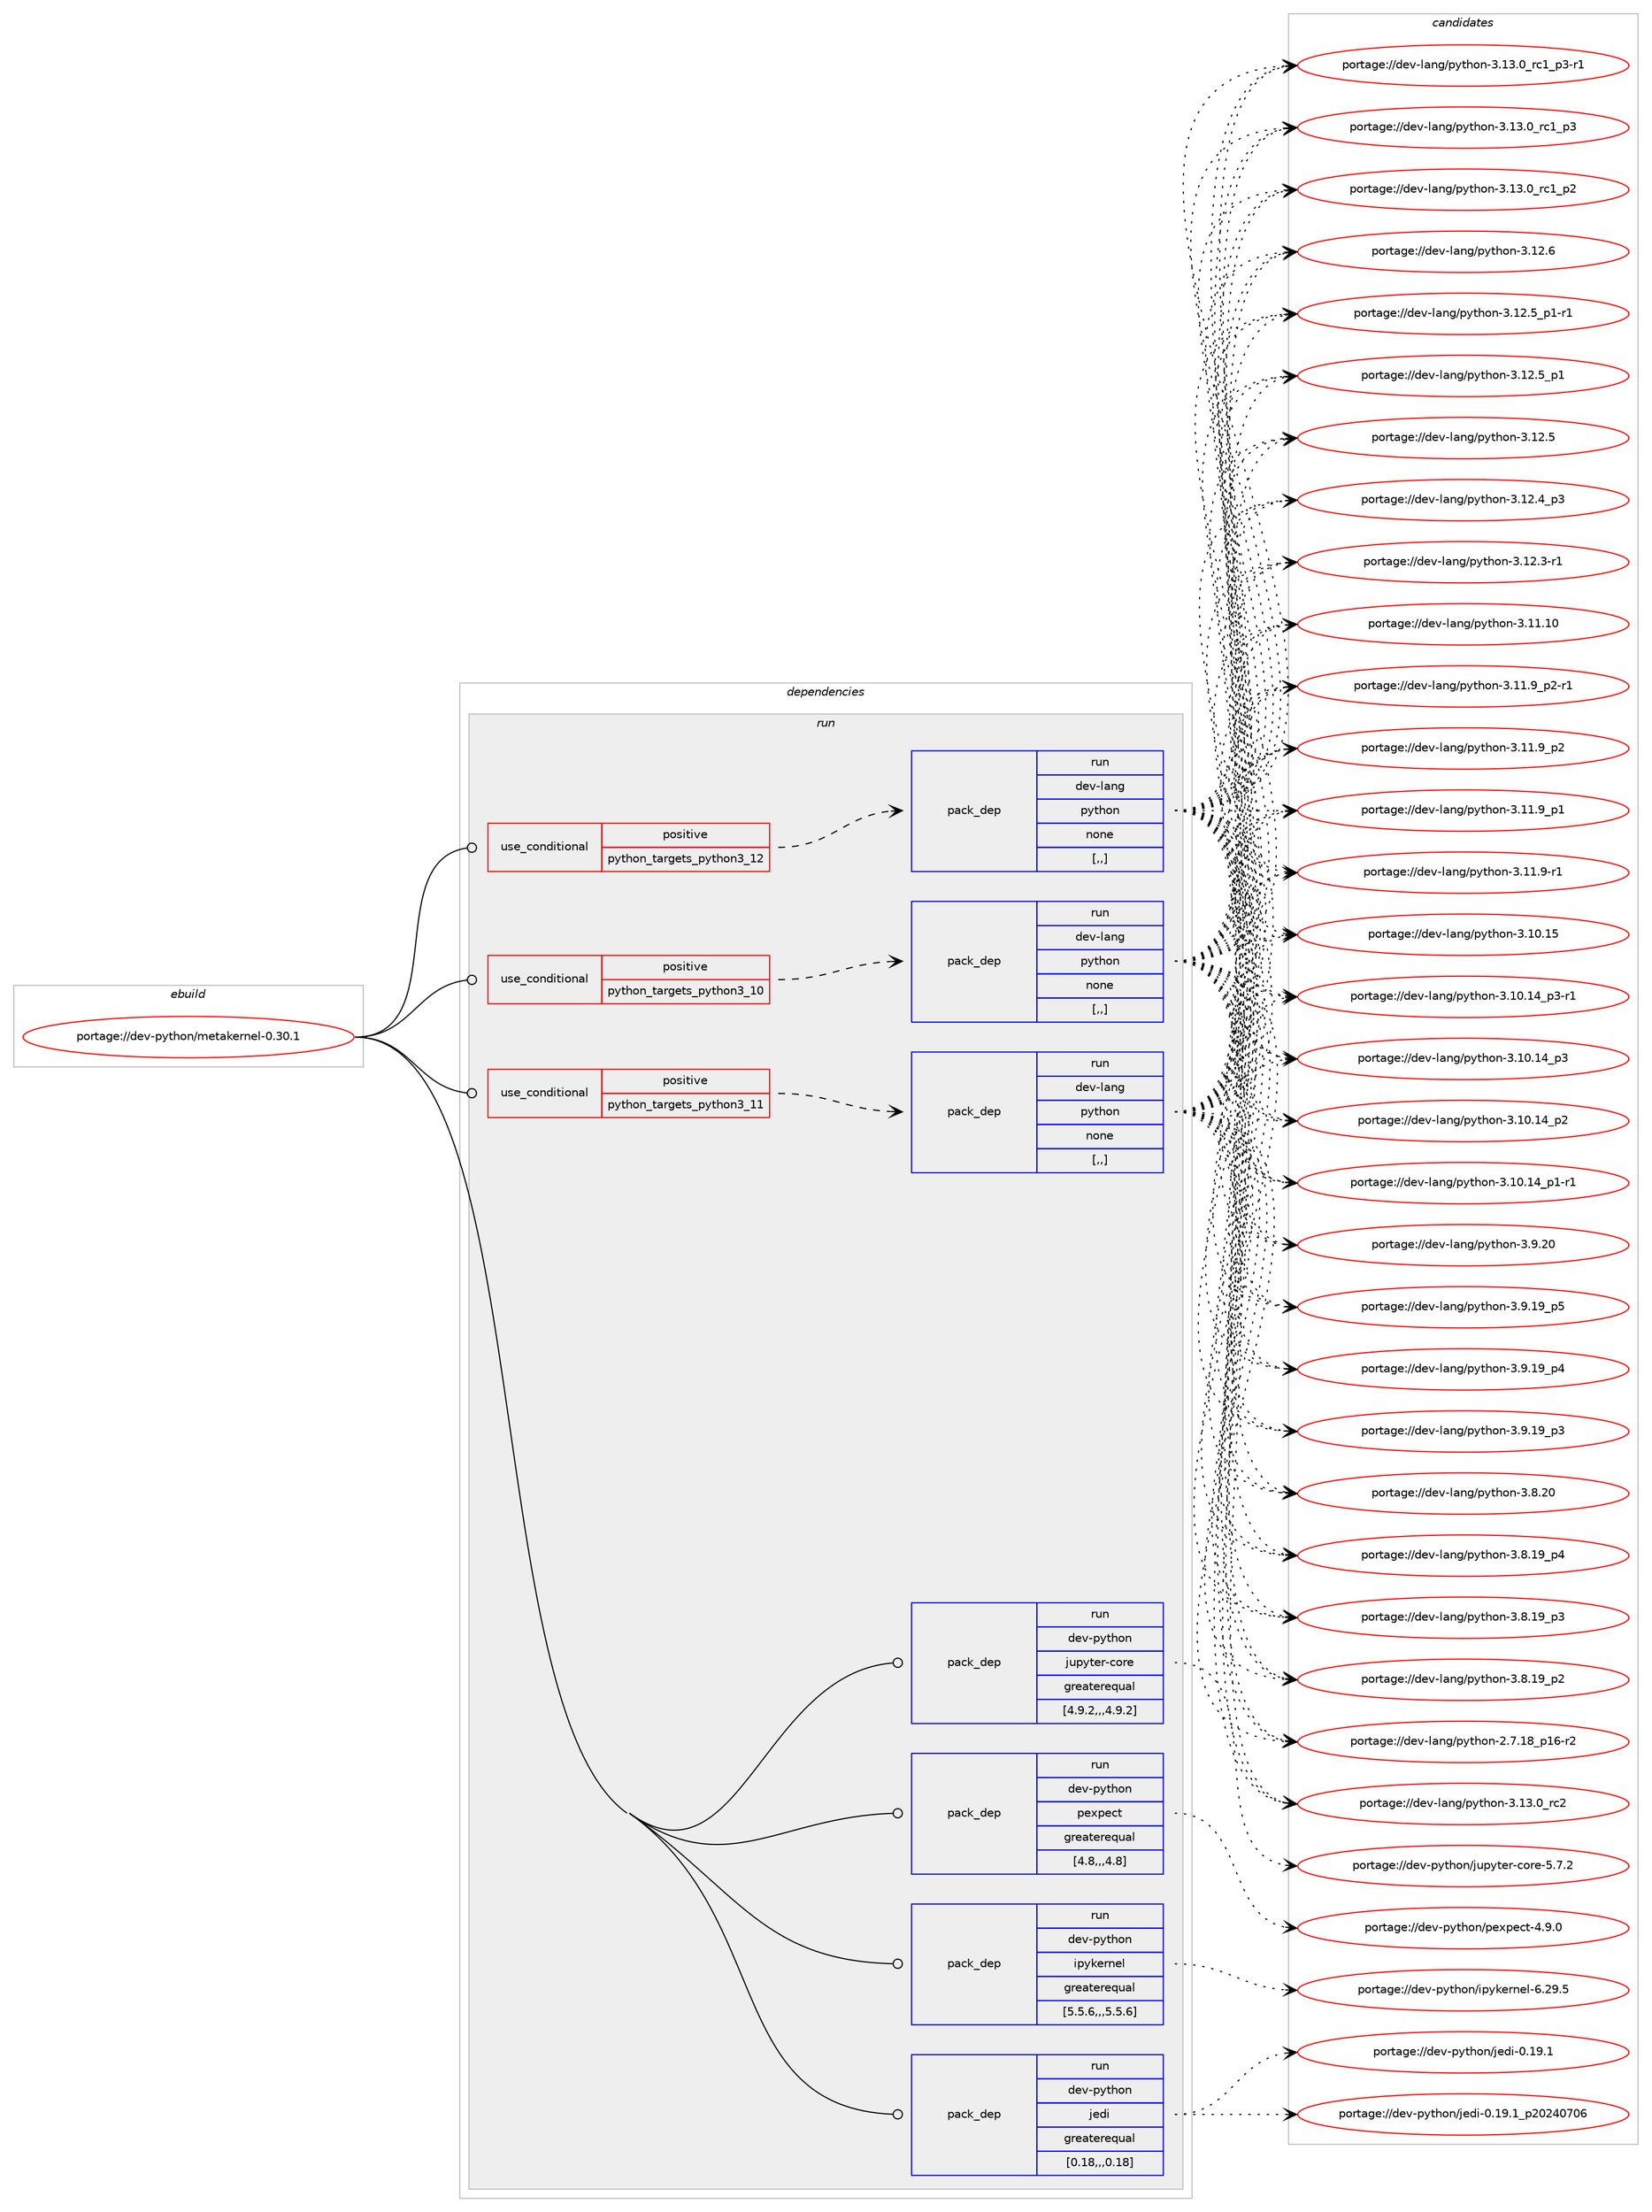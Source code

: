 digraph prolog {

# *************
# Graph options
# *************

newrank=true;
concentrate=true;
compound=true;
graph [rankdir=LR,fontname=Helvetica,fontsize=10,ranksep=1.5];#, ranksep=2.5, nodesep=0.2];
edge  [arrowhead=vee];
node  [fontname=Helvetica,fontsize=10];

# **********
# The ebuild
# **********

subgraph cluster_leftcol {
color=gray;
label=<<i>ebuild</i>>;
id [label="portage://dev-python/metakernel-0.30.1", color=red, width=4, href="../dev-python/metakernel-0.30.1.svg"];
}

# ****************
# The dependencies
# ****************

subgraph cluster_midcol {
color=gray;
label=<<i>dependencies</i>>;
subgraph cluster_compile {
fillcolor="#eeeeee";
style=filled;
label=<<i>compile</i>>;
}
subgraph cluster_compileandrun {
fillcolor="#eeeeee";
style=filled;
label=<<i>compile and run</i>>;
}
subgraph cluster_run {
fillcolor="#eeeeee";
style=filled;
label=<<i>run</i>>;
subgraph cond165130 {
dependency645592 [label=<<TABLE BORDER="0" CELLBORDER="1" CELLSPACING="0" CELLPADDING="4"><TR><TD ROWSPAN="3" CELLPADDING="10">use_conditional</TD></TR><TR><TD>positive</TD></TR><TR><TD>python_targets_python3_10</TD></TR></TABLE>>, shape=none, color=red];
subgraph pack475643 {
dependency645593 [label=<<TABLE BORDER="0" CELLBORDER="1" CELLSPACING="0" CELLPADDING="4" WIDTH="220"><TR><TD ROWSPAN="6" CELLPADDING="30">pack_dep</TD></TR><TR><TD WIDTH="110">run</TD></TR><TR><TD>dev-lang</TD></TR><TR><TD>python</TD></TR><TR><TD>none</TD></TR><TR><TD>[,,]</TD></TR></TABLE>>, shape=none, color=blue];
}
dependency645592:e -> dependency645593:w [weight=20,style="dashed",arrowhead="vee"];
}
id:e -> dependency645592:w [weight=20,style="solid",arrowhead="odot"];
subgraph cond165131 {
dependency645594 [label=<<TABLE BORDER="0" CELLBORDER="1" CELLSPACING="0" CELLPADDING="4"><TR><TD ROWSPAN="3" CELLPADDING="10">use_conditional</TD></TR><TR><TD>positive</TD></TR><TR><TD>python_targets_python3_11</TD></TR></TABLE>>, shape=none, color=red];
subgraph pack475644 {
dependency645595 [label=<<TABLE BORDER="0" CELLBORDER="1" CELLSPACING="0" CELLPADDING="4" WIDTH="220"><TR><TD ROWSPAN="6" CELLPADDING="30">pack_dep</TD></TR><TR><TD WIDTH="110">run</TD></TR><TR><TD>dev-lang</TD></TR><TR><TD>python</TD></TR><TR><TD>none</TD></TR><TR><TD>[,,]</TD></TR></TABLE>>, shape=none, color=blue];
}
dependency645594:e -> dependency645595:w [weight=20,style="dashed",arrowhead="vee"];
}
id:e -> dependency645594:w [weight=20,style="solid",arrowhead="odot"];
subgraph cond165132 {
dependency645596 [label=<<TABLE BORDER="0" CELLBORDER="1" CELLSPACING="0" CELLPADDING="4"><TR><TD ROWSPAN="3" CELLPADDING="10">use_conditional</TD></TR><TR><TD>positive</TD></TR><TR><TD>python_targets_python3_12</TD></TR></TABLE>>, shape=none, color=red];
subgraph pack475645 {
dependency645597 [label=<<TABLE BORDER="0" CELLBORDER="1" CELLSPACING="0" CELLPADDING="4" WIDTH="220"><TR><TD ROWSPAN="6" CELLPADDING="30">pack_dep</TD></TR><TR><TD WIDTH="110">run</TD></TR><TR><TD>dev-lang</TD></TR><TR><TD>python</TD></TR><TR><TD>none</TD></TR><TR><TD>[,,]</TD></TR></TABLE>>, shape=none, color=blue];
}
dependency645596:e -> dependency645597:w [weight=20,style="dashed",arrowhead="vee"];
}
id:e -> dependency645596:w [weight=20,style="solid",arrowhead="odot"];
subgraph pack475646 {
dependency645598 [label=<<TABLE BORDER="0" CELLBORDER="1" CELLSPACING="0" CELLPADDING="4" WIDTH="220"><TR><TD ROWSPAN="6" CELLPADDING="30">pack_dep</TD></TR><TR><TD WIDTH="110">run</TD></TR><TR><TD>dev-python</TD></TR><TR><TD>ipykernel</TD></TR><TR><TD>greaterequal</TD></TR><TR><TD>[5.5.6,,,5.5.6]</TD></TR></TABLE>>, shape=none, color=blue];
}
id:e -> dependency645598:w [weight=20,style="solid",arrowhead="odot"];
subgraph pack475647 {
dependency645599 [label=<<TABLE BORDER="0" CELLBORDER="1" CELLSPACING="0" CELLPADDING="4" WIDTH="220"><TR><TD ROWSPAN="6" CELLPADDING="30">pack_dep</TD></TR><TR><TD WIDTH="110">run</TD></TR><TR><TD>dev-python</TD></TR><TR><TD>jedi</TD></TR><TR><TD>greaterequal</TD></TR><TR><TD>[0.18,,,0.18]</TD></TR></TABLE>>, shape=none, color=blue];
}
id:e -> dependency645599:w [weight=20,style="solid",arrowhead="odot"];
subgraph pack475648 {
dependency645600 [label=<<TABLE BORDER="0" CELLBORDER="1" CELLSPACING="0" CELLPADDING="4" WIDTH="220"><TR><TD ROWSPAN="6" CELLPADDING="30">pack_dep</TD></TR><TR><TD WIDTH="110">run</TD></TR><TR><TD>dev-python</TD></TR><TR><TD>jupyter-core</TD></TR><TR><TD>greaterequal</TD></TR><TR><TD>[4.9.2,,,4.9.2]</TD></TR></TABLE>>, shape=none, color=blue];
}
id:e -> dependency645600:w [weight=20,style="solid",arrowhead="odot"];
subgraph pack475649 {
dependency645601 [label=<<TABLE BORDER="0" CELLBORDER="1" CELLSPACING="0" CELLPADDING="4" WIDTH="220"><TR><TD ROWSPAN="6" CELLPADDING="30">pack_dep</TD></TR><TR><TD WIDTH="110">run</TD></TR><TR><TD>dev-python</TD></TR><TR><TD>pexpect</TD></TR><TR><TD>greaterequal</TD></TR><TR><TD>[4.8,,,4.8]</TD></TR></TABLE>>, shape=none, color=blue];
}
id:e -> dependency645601:w [weight=20,style="solid",arrowhead="odot"];
}
}

# **************
# The candidates
# **************

subgraph cluster_choices {
rank=same;
color=gray;
label=<<i>candidates</i>>;

subgraph choice475643 {
color=black;
nodesep=1;
choice10010111845108971101034711212111610411111045514649514648951149950 [label="portage://dev-lang/python-3.13.0_rc2", color=red, width=4,href="../dev-lang/python-3.13.0_rc2.svg"];
choice1001011184510897110103471121211161041111104551464951464895114994995112514511449 [label="portage://dev-lang/python-3.13.0_rc1_p3-r1", color=red, width=4,href="../dev-lang/python-3.13.0_rc1_p3-r1.svg"];
choice100101118451089711010347112121116104111110455146495146489511499499511251 [label="portage://dev-lang/python-3.13.0_rc1_p3", color=red, width=4,href="../dev-lang/python-3.13.0_rc1_p3.svg"];
choice100101118451089711010347112121116104111110455146495146489511499499511250 [label="portage://dev-lang/python-3.13.0_rc1_p2", color=red, width=4,href="../dev-lang/python-3.13.0_rc1_p2.svg"];
choice10010111845108971101034711212111610411111045514649504654 [label="portage://dev-lang/python-3.12.6", color=red, width=4,href="../dev-lang/python-3.12.6.svg"];
choice1001011184510897110103471121211161041111104551464950465395112494511449 [label="portage://dev-lang/python-3.12.5_p1-r1", color=red, width=4,href="../dev-lang/python-3.12.5_p1-r1.svg"];
choice100101118451089711010347112121116104111110455146495046539511249 [label="portage://dev-lang/python-3.12.5_p1", color=red, width=4,href="../dev-lang/python-3.12.5_p1.svg"];
choice10010111845108971101034711212111610411111045514649504653 [label="portage://dev-lang/python-3.12.5", color=red, width=4,href="../dev-lang/python-3.12.5.svg"];
choice100101118451089711010347112121116104111110455146495046529511251 [label="portage://dev-lang/python-3.12.4_p3", color=red, width=4,href="../dev-lang/python-3.12.4_p3.svg"];
choice100101118451089711010347112121116104111110455146495046514511449 [label="portage://dev-lang/python-3.12.3-r1", color=red, width=4,href="../dev-lang/python-3.12.3-r1.svg"];
choice1001011184510897110103471121211161041111104551464949464948 [label="portage://dev-lang/python-3.11.10", color=red, width=4,href="../dev-lang/python-3.11.10.svg"];
choice1001011184510897110103471121211161041111104551464949465795112504511449 [label="portage://dev-lang/python-3.11.9_p2-r1", color=red, width=4,href="../dev-lang/python-3.11.9_p2-r1.svg"];
choice100101118451089711010347112121116104111110455146494946579511250 [label="portage://dev-lang/python-3.11.9_p2", color=red, width=4,href="../dev-lang/python-3.11.9_p2.svg"];
choice100101118451089711010347112121116104111110455146494946579511249 [label="portage://dev-lang/python-3.11.9_p1", color=red, width=4,href="../dev-lang/python-3.11.9_p1.svg"];
choice100101118451089711010347112121116104111110455146494946574511449 [label="portage://dev-lang/python-3.11.9-r1", color=red, width=4,href="../dev-lang/python-3.11.9-r1.svg"];
choice1001011184510897110103471121211161041111104551464948464953 [label="portage://dev-lang/python-3.10.15", color=red, width=4,href="../dev-lang/python-3.10.15.svg"];
choice100101118451089711010347112121116104111110455146494846495295112514511449 [label="portage://dev-lang/python-3.10.14_p3-r1", color=red, width=4,href="../dev-lang/python-3.10.14_p3-r1.svg"];
choice10010111845108971101034711212111610411111045514649484649529511251 [label="portage://dev-lang/python-3.10.14_p3", color=red, width=4,href="../dev-lang/python-3.10.14_p3.svg"];
choice10010111845108971101034711212111610411111045514649484649529511250 [label="portage://dev-lang/python-3.10.14_p2", color=red, width=4,href="../dev-lang/python-3.10.14_p2.svg"];
choice100101118451089711010347112121116104111110455146494846495295112494511449 [label="portage://dev-lang/python-3.10.14_p1-r1", color=red, width=4,href="../dev-lang/python-3.10.14_p1-r1.svg"];
choice10010111845108971101034711212111610411111045514657465048 [label="portage://dev-lang/python-3.9.20", color=red, width=4,href="../dev-lang/python-3.9.20.svg"];
choice100101118451089711010347112121116104111110455146574649579511253 [label="portage://dev-lang/python-3.9.19_p5", color=red, width=4,href="../dev-lang/python-3.9.19_p5.svg"];
choice100101118451089711010347112121116104111110455146574649579511252 [label="portage://dev-lang/python-3.9.19_p4", color=red, width=4,href="../dev-lang/python-3.9.19_p4.svg"];
choice100101118451089711010347112121116104111110455146574649579511251 [label="portage://dev-lang/python-3.9.19_p3", color=red, width=4,href="../dev-lang/python-3.9.19_p3.svg"];
choice10010111845108971101034711212111610411111045514656465048 [label="portage://dev-lang/python-3.8.20", color=red, width=4,href="../dev-lang/python-3.8.20.svg"];
choice100101118451089711010347112121116104111110455146564649579511252 [label="portage://dev-lang/python-3.8.19_p4", color=red, width=4,href="../dev-lang/python-3.8.19_p4.svg"];
choice100101118451089711010347112121116104111110455146564649579511251 [label="portage://dev-lang/python-3.8.19_p3", color=red, width=4,href="../dev-lang/python-3.8.19_p3.svg"];
choice100101118451089711010347112121116104111110455146564649579511250 [label="portage://dev-lang/python-3.8.19_p2", color=red, width=4,href="../dev-lang/python-3.8.19_p2.svg"];
choice100101118451089711010347112121116104111110455046554649569511249544511450 [label="portage://dev-lang/python-2.7.18_p16-r2", color=red, width=4,href="../dev-lang/python-2.7.18_p16-r2.svg"];
dependency645593:e -> choice10010111845108971101034711212111610411111045514649514648951149950:w [style=dotted,weight="100"];
dependency645593:e -> choice1001011184510897110103471121211161041111104551464951464895114994995112514511449:w [style=dotted,weight="100"];
dependency645593:e -> choice100101118451089711010347112121116104111110455146495146489511499499511251:w [style=dotted,weight="100"];
dependency645593:e -> choice100101118451089711010347112121116104111110455146495146489511499499511250:w [style=dotted,weight="100"];
dependency645593:e -> choice10010111845108971101034711212111610411111045514649504654:w [style=dotted,weight="100"];
dependency645593:e -> choice1001011184510897110103471121211161041111104551464950465395112494511449:w [style=dotted,weight="100"];
dependency645593:e -> choice100101118451089711010347112121116104111110455146495046539511249:w [style=dotted,weight="100"];
dependency645593:e -> choice10010111845108971101034711212111610411111045514649504653:w [style=dotted,weight="100"];
dependency645593:e -> choice100101118451089711010347112121116104111110455146495046529511251:w [style=dotted,weight="100"];
dependency645593:e -> choice100101118451089711010347112121116104111110455146495046514511449:w [style=dotted,weight="100"];
dependency645593:e -> choice1001011184510897110103471121211161041111104551464949464948:w [style=dotted,weight="100"];
dependency645593:e -> choice1001011184510897110103471121211161041111104551464949465795112504511449:w [style=dotted,weight="100"];
dependency645593:e -> choice100101118451089711010347112121116104111110455146494946579511250:w [style=dotted,weight="100"];
dependency645593:e -> choice100101118451089711010347112121116104111110455146494946579511249:w [style=dotted,weight="100"];
dependency645593:e -> choice100101118451089711010347112121116104111110455146494946574511449:w [style=dotted,weight="100"];
dependency645593:e -> choice1001011184510897110103471121211161041111104551464948464953:w [style=dotted,weight="100"];
dependency645593:e -> choice100101118451089711010347112121116104111110455146494846495295112514511449:w [style=dotted,weight="100"];
dependency645593:e -> choice10010111845108971101034711212111610411111045514649484649529511251:w [style=dotted,weight="100"];
dependency645593:e -> choice10010111845108971101034711212111610411111045514649484649529511250:w [style=dotted,weight="100"];
dependency645593:e -> choice100101118451089711010347112121116104111110455146494846495295112494511449:w [style=dotted,weight="100"];
dependency645593:e -> choice10010111845108971101034711212111610411111045514657465048:w [style=dotted,weight="100"];
dependency645593:e -> choice100101118451089711010347112121116104111110455146574649579511253:w [style=dotted,weight="100"];
dependency645593:e -> choice100101118451089711010347112121116104111110455146574649579511252:w [style=dotted,weight="100"];
dependency645593:e -> choice100101118451089711010347112121116104111110455146574649579511251:w [style=dotted,weight="100"];
dependency645593:e -> choice10010111845108971101034711212111610411111045514656465048:w [style=dotted,weight="100"];
dependency645593:e -> choice100101118451089711010347112121116104111110455146564649579511252:w [style=dotted,weight="100"];
dependency645593:e -> choice100101118451089711010347112121116104111110455146564649579511251:w [style=dotted,weight="100"];
dependency645593:e -> choice100101118451089711010347112121116104111110455146564649579511250:w [style=dotted,weight="100"];
dependency645593:e -> choice100101118451089711010347112121116104111110455046554649569511249544511450:w [style=dotted,weight="100"];
}
subgraph choice475644 {
color=black;
nodesep=1;
choice10010111845108971101034711212111610411111045514649514648951149950 [label="portage://dev-lang/python-3.13.0_rc2", color=red, width=4,href="../dev-lang/python-3.13.0_rc2.svg"];
choice1001011184510897110103471121211161041111104551464951464895114994995112514511449 [label="portage://dev-lang/python-3.13.0_rc1_p3-r1", color=red, width=4,href="../dev-lang/python-3.13.0_rc1_p3-r1.svg"];
choice100101118451089711010347112121116104111110455146495146489511499499511251 [label="portage://dev-lang/python-3.13.0_rc1_p3", color=red, width=4,href="../dev-lang/python-3.13.0_rc1_p3.svg"];
choice100101118451089711010347112121116104111110455146495146489511499499511250 [label="portage://dev-lang/python-3.13.0_rc1_p2", color=red, width=4,href="../dev-lang/python-3.13.0_rc1_p2.svg"];
choice10010111845108971101034711212111610411111045514649504654 [label="portage://dev-lang/python-3.12.6", color=red, width=4,href="../dev-lang/python-3.12.6.svg"];
choice1001011184510897110103471121211161041111104551464950465395112494511449 [label="portage://dev-lang/python-3.12.5_p1-r1", color=red, width=4,href="../dev-lang/python-3.12.5_p1-r1.svg"];
choice100101118451089711010347112121116104111110455146495046539511249 [label="portage://dev-lang/python-3.12.5_p1", color=red, width=4,href="../dev-lang/python-3.12.5_p1.svg"];
choice10010111845108971101034711212111610411111045514649504653 [label="portage://dev-lang/python-3.12.5", color=red, width=4,href="../dev-lang/python-3.12.5.svg"];
choice100101118451089711010347112121116104111110455146495046529511251 [label="portage://dev-lang/python-3.12.4_p3", color=red, width=4,href="../dev-lang/python-3.12.4_p3.svg"];
choice100101118451089711010347112121116104111110455146495046514511449 [label="portage://dev-lang/python-3.12.3-r1", color=red, width=4,href="../dev-lang/python-3.12.3-r1.svg"];
choice1001011184510897110103471121211161041111104551464949464948 [label="portage://dev-lang/python-3.11.10", color=red, width=4,href="../dev-lang/python-3.11.10.svg"];
choice1001011184510897110103471121211161041111104551464949465795112504511449 [label="portage://dev-lang/python-3.11.9_p2-r1", color=red, width=4,href="../dev-lang/python-3.11.9_p2-r1.svg"];
choice100101118451089711010347112121116104111110455146494946579511250 [label="portage://dev-lang/python-3.11.9_p2", color=red, width=4,href="../dev-lang/python-3.11.9_p2.svg"];
choice100101118451089711010347112121116104111110455146494946579511249 [label="portage://dev-lang/python-3.11.9_p1", color=red, width=4,href="../dev-lang/python-3.11.9_p1.svg"];
choice100101118451089711010347112121116104111110455146494946574511449 [label="portage://dev-lang/python-3.11.9-r1", color=red, width=4,href="../dev-lang/python-3.11.9-r1.svg"];
choice1001011184510897110103471121211161041111104551464948464953 [label="portage://dev-lang/python-3.10.15", color=red, width=4,href="../dev-lang/python-3.10.15.svg"];
choice100101118451089711010347112121116104111110455146494846495295112514511449 [label="portage://dev-lang/python-3.10.14_p3-r1", color=red, width=4,href="../dev-lang/python-3.10.14_p3-r1.svg"];
choice10010111845108971101034711212111610411111045514649484649529511251 [label="portage://dev-lang/python-3.10.14_p3", color=red, width=4,href="../dev-lang/python-3.10.14_p3.svg"];
choice10010111845108971101034711212111610411111045514649484649529511250 [label="portage://dev-lang/python-3.10.14_p2", color=red, width=4,href="../dev-lang/python-3.10.14_p2.svg"];
choice100101118451089711010347112121116104111110455146494846495295112494511449 [label="portage://dev-lang/python-3.10.14_p1-r1", color=red, width=4,href="../dev-lang/python-3.10.14_p1-r1.svg"];
choice10010111845108971101034711212111610411111045514657465048 [label="portage://dev-lang/python-3.9.20", color=red, width=4,href="../dev-lang/python-3.9.20.svg"];
choice100101118451089711010347112121116104111110455146574649579511253 [label="portage://dev-lang/python-3.9.19_p5", color=red, width=4,href="../dev-lang/python-3.9.19_p5.svg"];
choice100101118451089711010347112121116104111110455146574649579511252 [label="portage://dev-lang/python-3.9.19_p4", color=red, width=4,href="../dev-lang/python-3.9.19_p4.svg"];
choice100101118451089711010347112121116104111110455146574649579511251 [label="portage://dev-lang/python-3.9.19_p3", color=red, width=4,href="../dev-lang/python-3.9.19_p3.svg"];
choice10010111845108971101034711212111610411111045514656465048 [label="portage://dev-lang/python-3.8.20", color=red, width=4,href="../dev-lang/python-3.8.20.svg"];
choice100101118451089711010347112121116104111110455146564649579511252 [label="portage://dev-lang/python-3.8.19_p4", color=red, width=4,href="../dev-lang/python-3.8.19_p4.svg"];
choice100101118451089711010347112121116104111110455146564649579511251 [label="portage://dev-lang/python-3.8.19_p3", color=red, width=4,href="../dev-lang/python-3.8.19_p3.svg"];
choice100101118451089711010347112121116104111110455146564649579511250 [label="portage://dev-lang/python-3.8.19_p2", color=red, width=4,href="../dev-lang/python-3.8.19_p2.svg"];
choice100101118451089711010347112121116104111110455046554649569511249544511450 [label="portage://dev-lang/python-2.7.18_p16-r2", color=red, width=4,href="../dev-lang/python-2.7.18_p16-r2.svg"];
dependency645595:e -> choice10010111845108971101034711212111610411111045514649514648951149950:w [style=dotted,weight="100"];
dependency645595:e -> choice1001011184510897110103471121211161041111104551464951464895114994995112514511449:w [style=dotted,weight="100"];
dependency645595:e -> choice100101118451089711010347112121116104111110455146495146489511499499511251:w [style=dotted,weight="100"];
dependency645595:e -> choice100101118451089711010347112121116104111110455146495146489511499499511250:w [style=dotted,weight="100"];
dependency645595:e -> choice10010111845108971101034711212111610411111045514649504654:w [style=dotted,weight="100"];
dependency645595:e -> choice1001011184510897110103471121211161041111104551464950465395112494511449:w [style=dotted,weight="100"];
dependency645595:e -> choice100101118451089711010347112121116104111110455146495046539511249:w [style=dotted,weight="100"];
dependency645595:e -> choice10010111845108971101034711212111610411111045514649504653:w [style=dotted,weight="100"];
dependency645595:e -> choice100101118451089711010347112121116104111110455146495046529511251:w [style=dotted,weight="100"];
dependency645595:e -> choice100101118451089711010347112121116104111110455146495046514511449:w [style=dotted,weight="100"];
dependency645595:e -> choice1001011184510897110103471121211161041111104551464949464948:w [style=dotted,weight="100"];
dependency645595:e -> choice1001011184510897110103471121211161041111104551464949465795112504511449:w [style=dotted,weight="100"];
dependency645595:e -> choice100101118451089711010347112121116104111110455146494946579511250:w [style=dotted,weight="100"];
dependency645595:e -> choice100101118451089711010347112121116104111110455146494946579511249:w [style=dotted,weight="100"];
dependency645595:e -> choice100101118451089711010347112121116104111110455146494946574511449:w [style=dotted,weight="100"];
dependency645595:e -> choice1001011184510897110103471121211161041111104551464948464953:w [style=dotted,weight="100"];
dependency645595:e -> choice100101118451089711010347112121116104111110455146494846495295112514511449:w [style=dotted,weight="100"];
dependency645595:e -> choice10010111845108971101034711212111610411111045514649484649529511251:w [style=dotted,weight="100"];
dependency645595:e -> choice10010111845108971101034711212111610411111045514649484649529511250:w [style=dotted,weight="100"];
dependency645595:e -> choice100101118451089711010347112121116104111110455146494846495295112494511449:w [style=dotted,weight="100"];
dependency645595:e -> choice10010111845108971101034711212111610411111045514657465048:w [style=dotted,weight="100"];
dependency645595:e -> choice100101118451089711010347112121116104111110455146574649579511253:w [style=dotted,weight="100"];
dependency645595:e -> choice100101118451089711010347112121116104111110455146574649579511252:w [style=dotted,weight="100"];
dependency645595:e -> choice100101118451089711010347112121116104111110455146574649579511251:w [style=dotted,weight="100"];
dependency645595:e -> choice10010111845108971101034711212111610411111045514656465048:w [style=dotted,weight="100"];
dependency645595:e -> choice100101118451089711010347112121116104111110455146564649579511252:w [style=dotted,weight="100"];
dependency645595:e -> choice100101118451089711010347112121116104111110455146564649579511251:w [style=dotted,weight="100"];
dependency645595:e -> choice100101118451089711010347112121116104111110455146564649579511250:w [style=dotted,weight="100"];
dependency645595:e -> choice100101118451089711010347112121116104111110455046554649569511249544511450:w [style=dotted,weight="100"];
}
subgraph choice475645 {
color=black;
nodesep=1;
choice10010111845108971101034711212111610411111045514649514648951149950 [label="portage://dev-lang/python-3.13.0_rc2", color=red, width=4,href="../dev-lang/python-3.13.0_rc2.svg"];
choice1001011184510897110103471121211161041111104551464951464895114994995112514511449 [label="portage://dev-lang/python-3.13.0_rc1_p3-r1", color=red, width=4,href="../dev-lang/python-3.13.0_rc1_p3-r1.svg"];
choice100101118451089711010347112121116104111110455146495146489511499499511251 [label="portage://dev-lang/python-3.13.0_rc1_p3", color=red, width=4,href="../dev-lang/python-3.13.0_rc1_p3.svg"];
choice100101118451089711010347112121116104111110455146495146489511499499511250 [label="portage://dev-lang/python-3.13.0_rc1_p2", color=red, width=4,href="../dev-lang/python-3.13.0_rc1_p2.svg"];
choice10010111845108971101034711212111610411111045514649504654 [label="portage://dev-lang/python-3.12.6", color=red, width=4,href="../dev-lang/python-3.12.6.svg"];
choice1001011184510897110103471121211161041111104551464950465395112494511449 [label="portage://dev-lang/python-3.12.5_p1-r1", color=red, width=4,href="../dev-lang/python-3.12.5_p1-r1.svg"];
choice100101118451089711010347112121116104111110455146495046539511249 [label="portage://dev-lang/python-3.12.5_p1", color=red, width=4,href="../dev-lang/python-3.12.5_p1.svg"];
choice10010111845108971101034711212111610411111045514649504653 [label="portage://dev-lang/python-3.12.5", color=red, width=4,href="../dev-lang/python-3.12.5.svg"];
choice100101118451089711010347112121116104111110455146495046529511251 [label="portage://dev-lang/python-3.12.4_p3", color=red, width=4,href="../dev-lang/python-3.12.4_p3.svg"];
choice100101118451089711010347112121116104111110455146495046514511449 [label="portage://dev-lang/python-3.12.3-r1", color=red, width=4,href="../dev-lang/python-3.12.3-r1.svg"];
choice1001011184510897110103471121211161041111104551464949464948 [label="portage://dev-lang/python-3.11.10", color=red, width=4,href="../dev-lang/python-3.11.10.svg"];
choice1001011184510897110103471121211161041111104551464949465795112504511449 [label="portage://dev-lang/python-3.11.9_p2-r1", color=red, width=4,href="../dev-lang/python-3.11.9_p2-r1.svg"];
choice100101118451089711010347112121116104111110455146494946579511250 [label="portage://dev-lang/python-3.11.9_p2", color=red, width=4,href="../dev-lang/python-3.11.9_p2.svg"];
choice100101118451089711010347112121116104111110455146494946579511249 [label="portage://dev-lang/python-3.11.9_p1", color=red, width=4,href="../dev-lang/python-3.11.9_p1.svg"];
choice100101118451089711010347112121116104111110455146494946574511449 [label="portage://dev-lang/python-3.11.9-r1", color=red, width=4,href="../dev-lang/python-3.11.9-r1.svg"];
choice1001011184510897110103471121211161041111104551464948464953 [label="portage://dev-lang/python-3.10.15", color=red, width=4,href="../dev-lang/python-3.10.15.svg"];
choice100101118451089711010347112121116104111110455146494846495295112514511449 [label="portage://dev-lang/python-3.10.14_p3-r1", color=red, width=4,href="../dev-lang/python-3.10.14_p3-r1.svg"];
choice10010111845108971101034711212111610411111045514649484649529511251 [label="portage://dev-lang/python-3.10.14_p3", color=red, width=4,href="../dev-lang/python-3.10.14_p3.svg"];
choice10010111845108971101034711212111610411111045514649484649529511250 [label="portage://dev-lang/python-3.10.14_p2", color=red, width=4,href="../dev-lang/python-3.10.14_p2.svg"];
choice100101118451089711010347112121116104111110455146494846495295112494511449 [label="portage://dev-lang/python-3.10.14_p1-r1", color=red, width=4,href="../dev-lang/python-3.10.14_p1-r1.svg"];
choice10010111845108971101034711212111610411111045514657465048 [label="portage://dev-lang/python-3.9.20", color=red, width=4,href="../dev-lang/python-3.9.20.svg"];
choice100101118451089711010347112121116104111110455146574649579511253 [label="portage://dev-lang/python-3.9.19_p5", color=red, width=4,href="../dev-lang/python-3.9.19_p5.svg"];
choice100101118451089711010347112121116104111110455146574649579511252 [label="portage://dev-lang/python-3.9.19_p4", color=red, width=4,href="../dev-lang/python-3.9.19_p4.svg"];
choice100101118451089711010347112121116104111110455146574649579511251 [label="portage://dev-lang/python-3.9.19_p3", color=red, width=4,href="../dev-lang/python-3.9.19_p3.svg"];
choice10010111845108971101034711212111610411111045514656465048 [label="portage://dev-lang/python-3.8.20", color=red, width=4,href="../dev-lang/python-3.8.20.svg"];
choice100101118451089711010347112121116104111110455146564649579511252 [label="portage://dev-lang/python-3.8.19_p4", color=red, width=4,href="../dev-lang/python-3.8.19_p4.svg"];
choice100101118451089711010347112121116104111110455146564649579511251 [label="portage://dev-lang/python-3.8.19_p3", color=red, width=4,href="../dev-lang/python-3.8.19_p3.svg"];
choice100101118451089711010347112121116104111110455146564649579511250 [label="portage://dev-lang/python-3.8.19_p2", color=red, width=4,href="../dev-lang/python-3.8.19_p2.svg"];
choice100101118451089711010347112121116104111110455046554649569511249544511450 [label="portage://dev-lang/python-2.7.18_p16-r2", color=red, width=4,href="../dev-lang/python-2.7.18_p16-r2.svg"];
dependency645597:e -> choice10010111845108971101034711212111610411111045514649514648951149950:w [style=dotted,weight="100"];
dependency645597:e -> choice1001011184510897110103471121211161041111104551464951464895114994995112514511449:w [style=dotted,weight="100"];
dependency645597:e -> choice100101118451089711010347112121116104111110455146495146489511499499511251:w [style=dotted,weight="100"];
dependency645597:e -> choice100101118451089711010347112121116104111110455146495146489511499499511250:w [style=dotted,weight="100"];
dependency645597:e -> choice10010111845108971101034711212111610411111045514649504654:w [style=dotted,weight="100"];
dependency645597:e -> choice1001011184510897110103471121211161041111104551464950465395112494511449:w [style=dotted,weight="100"];
dependency645597:e -> choice100101118451089711010347112121116104111110455146495046539511249:w [style=dotted,weight="100"];
dependency645597:e -> choice10010111845108971101034711212111610411111045514649504653:w [style=dotted,weight="100"];
dependency645597:e -> choice100101118451089711010347112121116104111110455146495046529511251:w [style=dotted,weight="100"];
dependency645597:e -> choice100101118451089711010347112121116104111110455146495046514511449:w [style=dotted,weight="100"];
dependency645597:e -> choice1001011184510897110103471121211161041111104551464949464948:w [style=dotted,weight="100"];
dependency645597:e -> choice1001011184510897110103471121211161041111104551464949465795112504511449:w [style=dotted,weight="100"];
dependency645597:e -> choice100101118451089711010347112121116104111110455146494946579511250:w [style=dotted,weight="100"];
dependency645597:e -> choice100101118451089711010347112121116104111110455146494946579511249:w [style=dotted,weight="100"];
dependency645597:e -> choice100101118451089711010347112121116104111110455146494946574511449:w [style=dotted,weight="100"];
dependency645597:e -> choice1001011184510897110103471121211161041111104551464948464953:w [style=dotted,weight="100"];
dependency645597:e -> choice100101118451089711010347112121116104111110455146494846495295112514511449:w [style=dotted,weight="100"];
dependency645597:e -> choice10010111845108971101034711212111610411111045514649484649529511251:w [style=dotted,weight="100"];
dependency645597:e -> choice10010111845108971101034711212111610411111045514649484649529511250:w [style=dotted,weight="100"];
dependency645597:e -> choice100101118451089711010347112121116104111110455146494846495295112494511449:w [style=dotted,weight="100"];
dependency645597:e -> choice10010111845108971101034711212111610411111045514657465048:w [style=dotted,weight="100"];
dependency645597:e -> choice100101118451089711010347112121116104111110455146574649579511253:w [style=dotted,weight="100"];
dependency645597:e -> choice100101118451089711010347112121116104111110455146574649579511252:w [style=dotted,weight="100"];
dependency645597:e -> choice100101118451089711010347112121116104111110455146574649579511251:w [style=dotted,weight="100"];
dependency645597:e -> choice10010111845108971101034711212111610411111045514656465048:w [style=dotted,weight="100"];
dependency645597:e -> choice100101118451089711010347112121116104111110455146564649579511252:w [style=dotted,weight="100"];
dependency645597:e -> choice100101118451089711010347112121116104111110455146564649579511251:w [style=dotted,weight="100"];
dependency645597:e -> choice100101118451089711010347112121116104111110455146564649579511250:w [style=dotted,weight="100"];
dependency645597:e -> choice100101118451089711010347112121116104111110455046554649569511249544511450:w [style=dotted,weight="100"];
}
subgraph choice475646 {
color=black;
nodesep=1;
choice100101118451121211161041111104710511212110710111411010110845544650574653 [label="portage://dev-python/ipykernel-6.29.5", color=red, width=4,href="../dev-python/ipykernel-6.29.5.svg"];
dependency645598:e -> choice100101118451121211161041111104710511212110710111411010110845544650574653:w [style=dotted,weight="100"];
}
subgraph choice475647 {
color=black;
nodesep=1;
choice100101118451121211161041111104710610110010545484649574649951125048505248554854 [label="portage://dev-python/jedi-0.19.1_p20240706", color=red, width=4,href="../dev-python/jedi-0.19.1_p20240706.svg"];
choice100101118451121211161041111104710610110010545484649574649 [label="portage://dev-python/jedi-0.19.1", color=red, width=4,href="../dev-python/jedi-0.19.1.svg"];
dependency645599:e -> choice100101118451121211161041111104710610110010545484649574649951125048505248554854:w [style=dotted,weight="100"];
dependency645599:e -> choice100101118451121211161041111104710610110010545484649574649:w [style=dotted,weight="100"];
}
subgraph choice475648 {
color=black;
nodesep=1;
choice10010111845112121116104111110471061171121211161011144599111114101455346554650 [label="portage://dev-python/jupyter-core-5.7.2", color=red, width=4,href="../dev-python/jupyter-core-5.7.2.svg"];
dependency645600:e -> choice10010111845112121116104111110471061171121211161011144599111114101455346554650:w [style=dotted,weight="100"];
}
subgraph choice475649 {
color=black;
nodesep=1;
choice100101118451121211161041111104711210112011210199116455246574648 [label="portage://dev-python/pexpect-4.9.0", color=red, width=4,href="../dev-python/pexpect-4.9.0.svg"];
dependency645601:e -> choice100101118451121211161041111104711210112011210199116455246574648:w [style=dotted,weight="100"];
}
}

}
